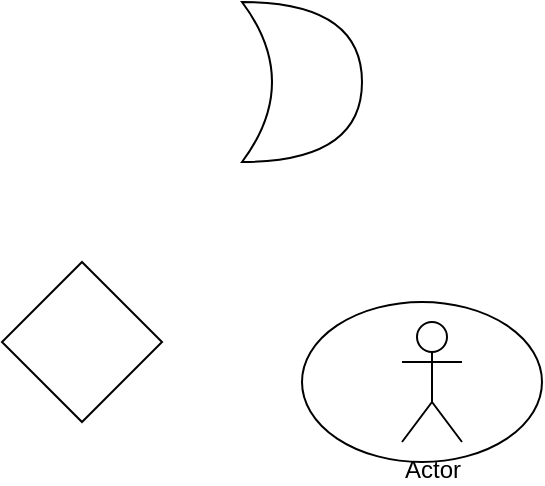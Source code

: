 <mxfile version="24.8.3">
  <diagram name="Page-1" id="qW2CGXD6ZPihr70Xx7oz">
    <mxGraphModel dx="1050" dy="522" grid="1" gridSize="10" guides="1" tooltips="1" connect="1" arrows="1" fold="1" page="1" pageScale="1" pageWidth="827" pageHeight="1169" math="0" shadow="0">
      <root>
        <mxCell id="0" />
        <mxCell id="1" parent="0" />
        <mxCell id="cfiLcG1i9u_BO0W4fc_z-1" value="" style="ellipse;whiteSpace=wrap;html=1;" parent="1" vertex="1">
          <mxGeometry x="340" y="260" width="120" height="80" as="geometry" />
        </mxCell>
        <mxCell id="cfiLcG1i9u_BO0W4fc_z-2" value="" style="rhombus;whiteSpace=wrap;html=1;" parent="1" vertex="1">
          <mxGeometry x="190" y="240" width="80" height="80" as="geometry" />
        </mxCell>
        <mxCell id="cfiLcG1i9u_BO0W4fc_z-3" value="Actor" style="shape=umlActor;verticalLabelPosition=bottom;verticalAlign=top;html=1;outlineConnect=0;" parent="1" vertex="1">
          <mxGeometry x="390" y="270" width="30" height="60" as="geometry" />
        </mxCell>
        <mxCell id="sp5Ii3YakyWwh7Qj63z5-1" value="" style="shape=xor;whiteSpace=wrap;html=1;" vertex="1" parent="1">
          <mxGeometry x="310" y="110" width="60" height="80" as="geometry" />
        </mxCell>
      </root>
    </mxGraphModel>
  </diagram>
</mxfile>
